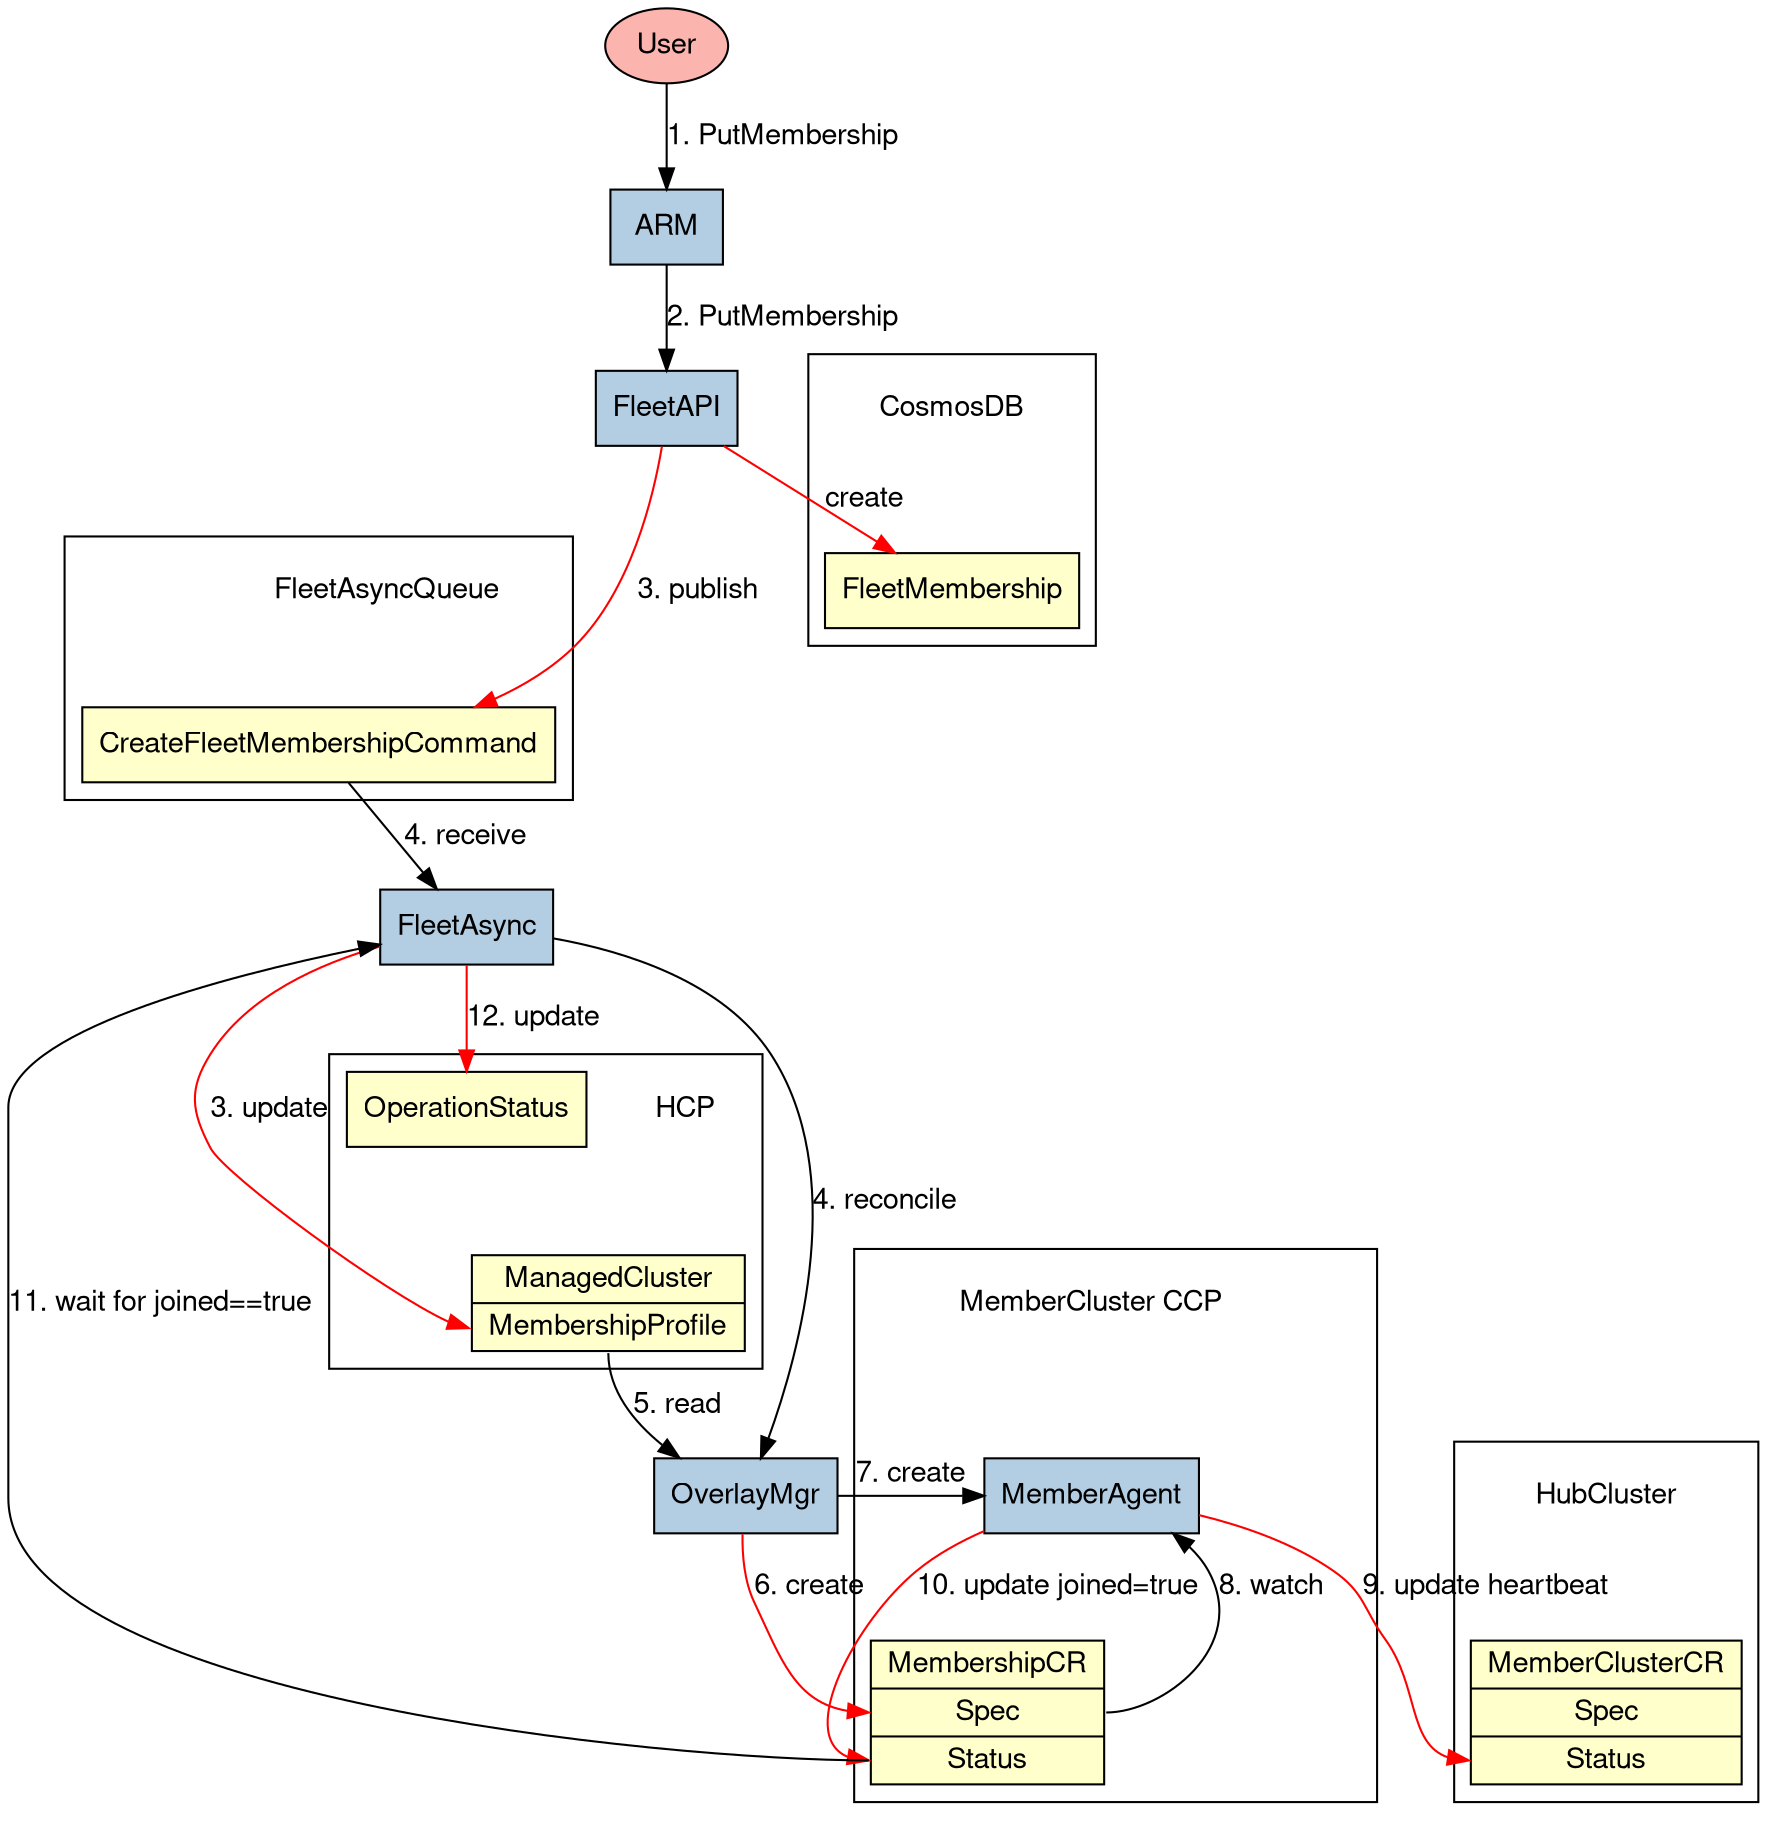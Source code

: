 // This graph depicts the flow of CreateFleetMemberShip.
digraph CreateFleetMemberShip {
    fontname="Helvetica,Arial,sans-serif";
    node [fontname="Helvetica,Arial,sans-serif"];
    node [colorscheme=pastel16,color=none];
    edge [fontname="Helvetica,Arial,sans-serif"];
    compound=true;
    //nodesep="0.4 equally";
    //ranksep="0.4 equally";

    node [shape=oval,style=filled,color=black,fillcolor=1];
    User;

    // Sub graphs.
    node [shape=oval,style=filled,color=white,fillcolor=white];
    CosmosDB;
    FleetAsyncQueue;
    CCP [label="MemberCluster CCP"];
    HCP;
    HubCluster;

    // New components.
    node [shape=box,style=filled,color=black,fillcolor=2];
    ARM;
    FleetAPI;
    FleetAsync;
    MemberAgent;

    // Modified components.
    node [shape=box,style=filled,color=black,fillcolor=2];
    OverlayMgr;

    // New data.
    node [shape=record,style=filled,color=black,fillcolor=6];
    CreateFleetMembershipCommand;
    MembershipCR [label = "{<f0> MembershipCR | <f1> Spec | <f2> Status}"];
    MemberClusterCR [label = "{<f0> MemberClusterCR | <f1> Spec | <f2> Status}"];
    FleetMembership;

    node [shape=record,style=filled,color=black,fillcolor=6];
    ManagedCluster [label = "{<f0> ManagedCluster | <f1> MembershipProfile}"];

    // Modified data.
    // node [shape=oval,style=filled,color=black,fillcolor=lightyellow];

    subgraph cluster_CosmosDB {
        CosmosDB;
        FleetMembership;

        CosmosDB -> FleetMembership [style=invis];
    }

    subgraph cluster_FleetAsyncQueue {
        // Order the nodes.
        FleetAsyncQueue ->
        CreateFleetMembershipCommand [style=invis];
    }

    subgraph cluster_HCP {
        OperationStatus;
        // Order nodes.
        HCP ->
        ManagedCluster:f1 [style=invis];
    }

    subgraph cluster_MemberClusterCCP {
        CCP; MembershipCR; MemberAgent;
        // Order nodes.
        CCP ->
        MemberAgent ->
        MembershipCR [style=invis];
    }

    subgraph cluster_HubCluster {
        // Order nodes.
        HubCluster ->
        MemberClusterCR [style=invis];
    }

    // Order subgraphs.
    FleetAPI -> FleetAsyncQueue -> FleetAsync -> HCP -> CCP -> HubCluster [style=invis];

    User -> ARM [label="1. PutMembership"];
    ARM -> FleetAPI [label="2. PutMembership"];
    FleetAPI -> FleetMembership [label="create",color=red];
    FleetAPI -> CreateFleetMembershipCommand [label="3. publish",color=red];
    CreateFleetMembershipCommand -> FleetAsync [label="4. receive"];
    FleetAsync -> ManagedCluster:f1 [label="3. update",color=red];
    FleetAsync -> OverlayMgr [label="4. reconcile"];
    ManagedCluster:f1 -> OverlayMgr [label="5. read"];
    OverlayMgr -> MembershipCR:f1 [label="6. create",color=red];
    OverlayMgr -> MemberAgent [label="7. create"];
    MembershipCR:f1 -> MemberAgent [label="8. watch"];
    MemberAgent -> MemberClusterCR:f2 [label="9. update heartbeat",color=red]
    MemberAgent -> MembershipCR:f2 [label="10. update joined=true",color=red];
    MembershipCR:f2 -> FleetAsync [label="11. wait for joined==true"];
    FleetAsync -> OperationStatus [label="12. update",color=red];
}